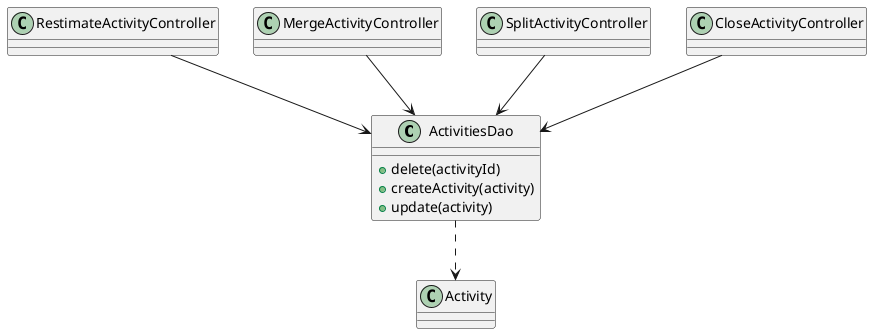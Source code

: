 @startuml
	class ActivitiesDao {
	+delete(activityId)
	+createActivity(activity)
	+update(activity)
	}

	ActivitiesDao ..> Activity
	RestimateActivityController --> ActivitiesDao
	MergeActivityController --> ActivitiesDao
	SplitActivityController --> ActivitiesDao
	CloseActivityController --> ActivitiesDao
@enduml
